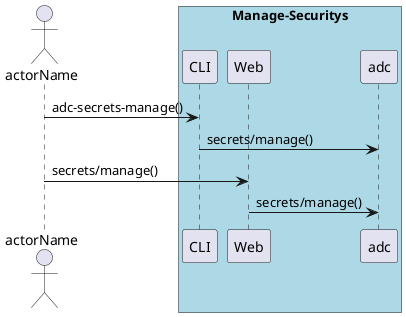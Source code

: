 @startuml
Actor "actorName" as A

box "Manage-Securitys" #lightblue
participant CLI as CLI
participant Web as Web
participant "adc" as S
A -> CLI : adc-secrets-manage()
CLI -> S : secrets/manage()
A -> Web : secrets/manage()
Web -> S : secrets/manage()
end box

@enduml
